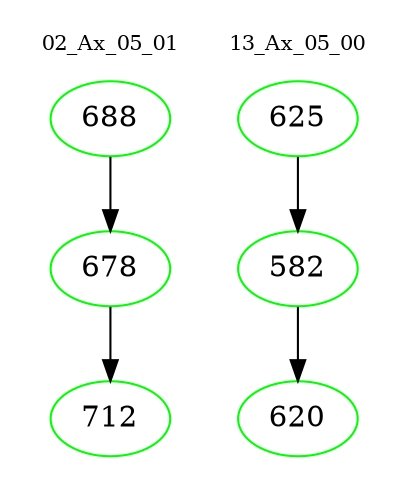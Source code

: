 digraph{
subgraph cluster_0 {
color = white
label = "02_Ax_05_01";
fontsize=10;
T0_688 [label="688", color="green"]
T0_688 -> T0_678 [color="black"]
T0_678 [label="678", color="green"]
T0_678 -> T0_712 [color="black"]
T0_712 [label="712", color="green"]
}
subgraph cluster_1 {
color = white
label = "13_Ax_05_00";
fontsize=10;
T1_625 [label="625", color="green"]
T1_625 -> T1_582 [color="black"]
T1_582 [label="582", color="green"]
T1_582 -> T1_620 [color="black"]
T1_620 [label="620", color="green"]
}
}
